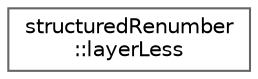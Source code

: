digraph "Graphical Class Hierarchy"
{
 // LATEX_PDF_SIZE
  bgcolor="transparent";
  edge [fontname=Helvetica,fontsize=10,labelfontname=Helvetica,labelfontsize=10];
  node [fontname=Helvetica,fontsize=10,shape=box,height=0.2,width=0.4];
  rankdir="LR";
  Node0 [id="Node000000",label="structuredRenumber\l::layerLess",height=0.2,width=0.4,color="grey40", fillcolor="white", style="filled",URL="$classFoam_1_1structuredRenumber_1_1layerLess.html",tooltip=" "];
}
